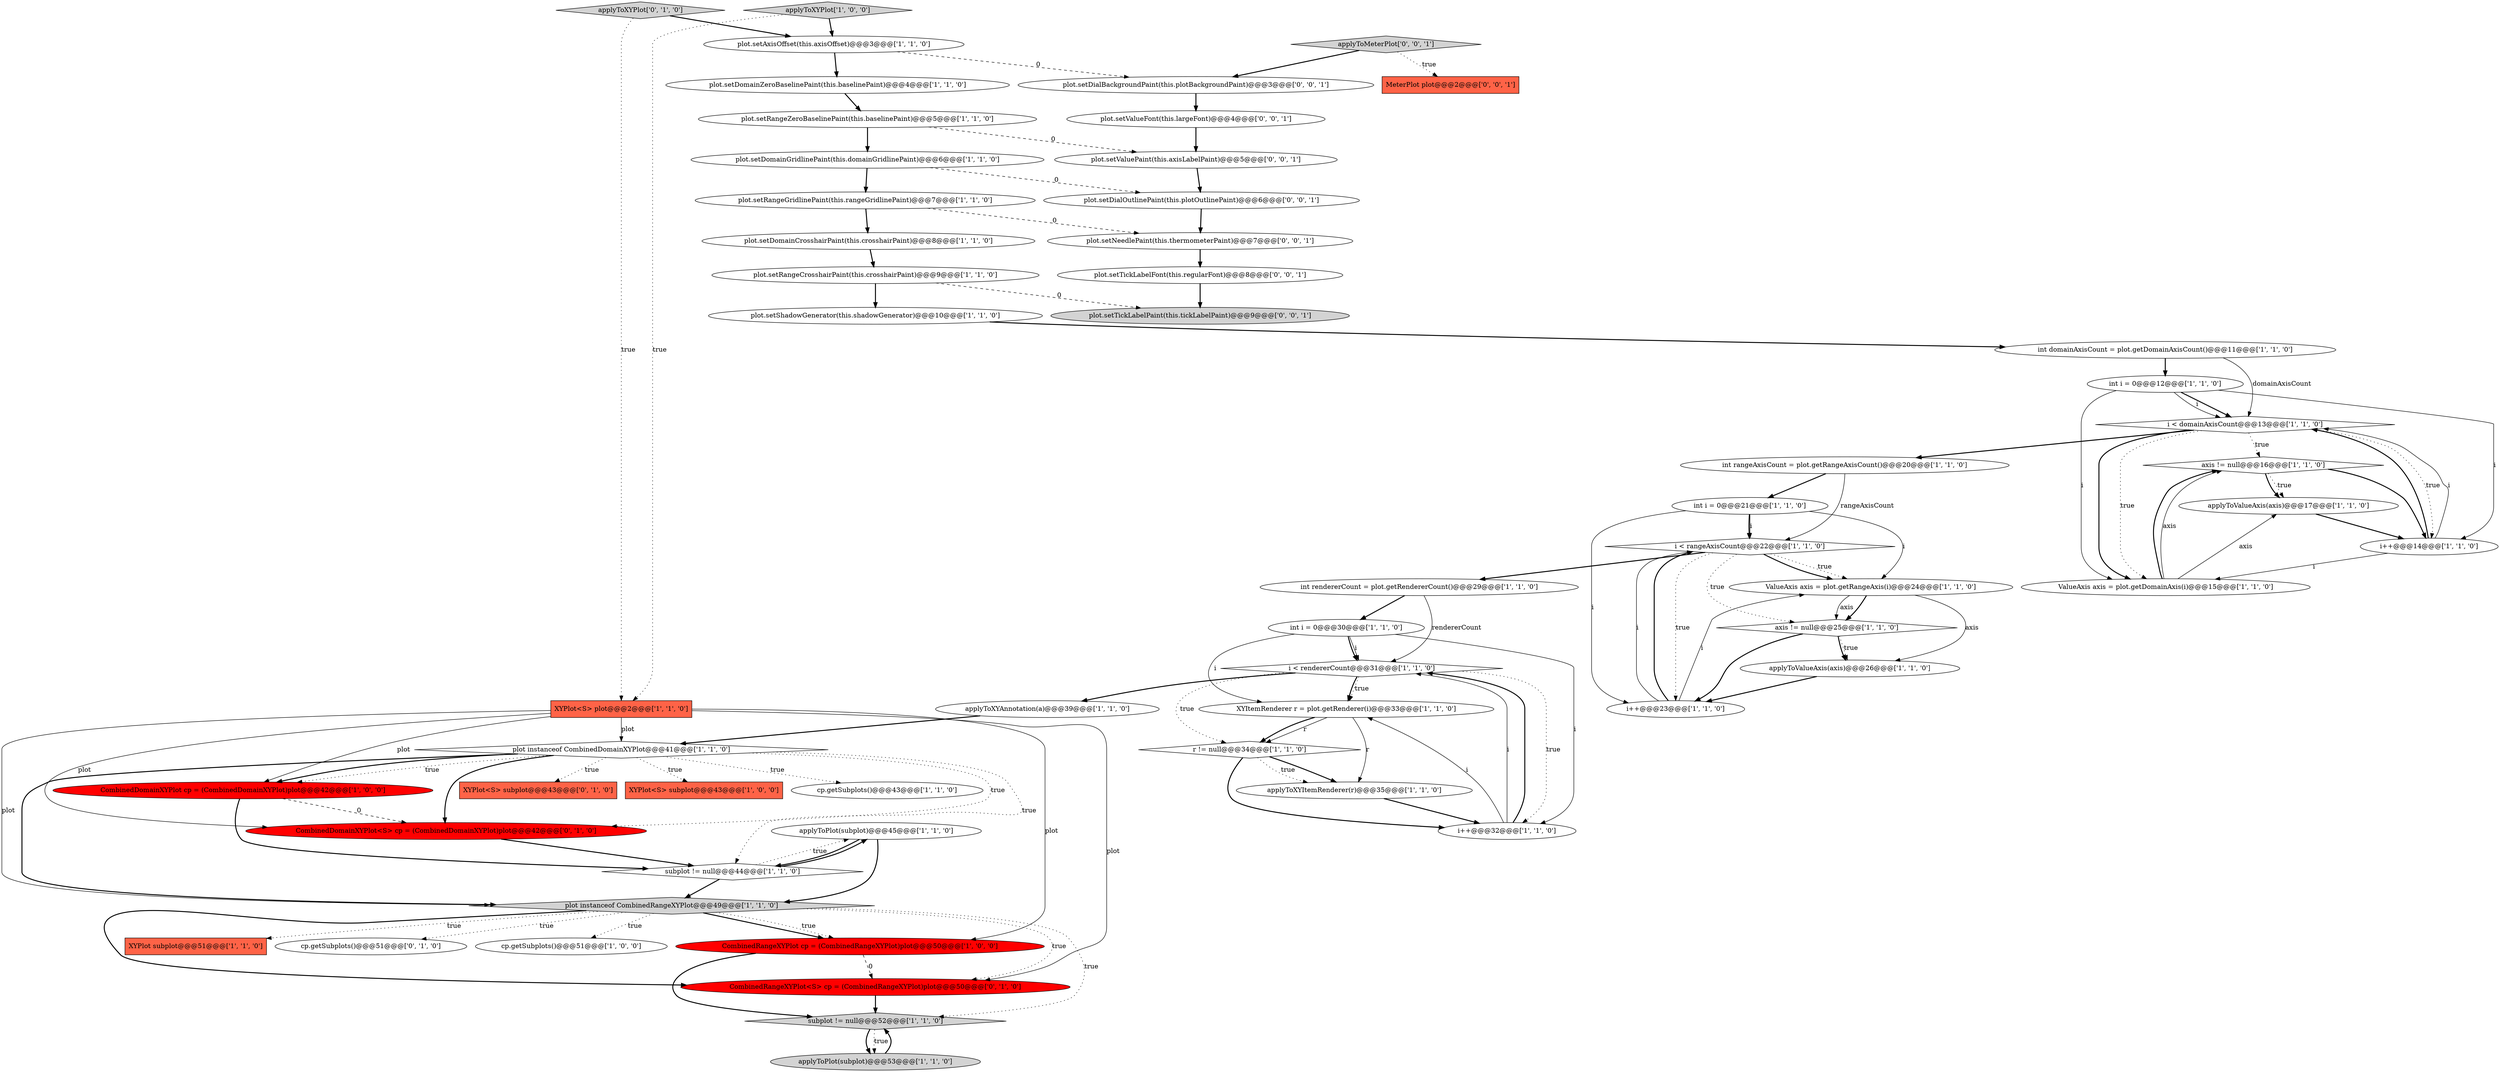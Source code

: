 digraph {
24 [style = filled, label = "applyToPlot(subplot)@@@45@@@['1', '1', '0']", fillcolor = white, shape = ellipse image = "AAA0AAABBB1BBB"];
45 [style = filled, label = "XYPlot<S> subplot@@@43@@@['0', '1', '0']", fillcolor = tomato, shape = box image = "AAA0AAABBB2BBB"];
35 [style = filled, label = "subplot != null@@@44@@@['1', '1', '0']", fillcolor = white, shape = diamond image = "AAA0AAABBB1BBB"];
32 [style = filled, label = "XYPlot subplot@@@51@@@['1', '1', '0']", fillcolor = tomato, shape = box image = "AAA0AAABBB1BBB"];
48 [style = filled, label = "CombinedDomainXYPlot<S> cp = (CombinedDomainXYPlot)plot@@@42@@@['0', '1', '0']", fillcolor = red, shape = ellipse image = "AAA1AAABBB2BBB"];
40 [style = filled, label = "applyToValueAxis(axis)@@@26@@@['1', '1', '0']", fillcolor = white, shape = ellipse image = "AAA0AAABBB1BBB"];
6 [style = filled, label = "ValueAxis axis = plot.getRangeAxis(i)@@@24@@@['1', '1', '0']", fillcolor = white, shape = ellipse image = "AAA0AAABBB1BBB"];
26 [style = filled, label = "axis != null@@@16@@@['1', '1', '0']", fillcolor = white, shape = diamond image = "AAA0AAABBB1BBB"];
42 [style = filled, label = "ValueAxis axis = plot.getDomainAxis(i)@@@15@@@['1', '1', '0']", fillcolor = white, shape = ellipse image = "AAA0AAABBB1BBB"];
0 [style = filled, label = "plot.setRangeZeroBaselinePaint(this.baselinePaint)@@@5@@@['1', '1', '0']", fillcolor = white, shape = ellipse image = "AAA0AAABBB1BBB"];
28 [style = filled, label = "applyToValueAxis(axis)@@@17@@@['1', '1', '0']", fillcolor = white, shape = ellipse image = "AAA0AAABBB1BBB"];
29 [style = filled, label = "i++@@@14@@@['1', '1', '0']", fillcolor = white, shape = ellipse image = "AAA0AAABBB1BBB"];
4 [style = filled, label = "cp.getSubplots()@@@51@@@['1', '0', '0']", fillcolor = white, shape = ellipse image = "AAA0AAABBB1BBB"];
8 [style = filled, label = "XYPlot<S> subplot@@@43@@@['1', '0', '0']", fillcolor = tomato, shape = box image = "AAA0AAABBB1BBB"];
14 [style = filled, label = "int i = 0@@@12@@@['1', '1', '0']", fillcolor = white, shape = ellipse image = "AAA0AAABBB1BBB"];
25 [style = filled, label = "XYPlot<S> plot@@@2@@@['1', '1', '0']", fillcolor = tomato, shape = box image = "AAA0AAABBB1BBB"];
53 [style = filled, label = "plot.setDialBackgroundPaint(this.plotBackgroundPaint)@@@3@@@['0', '0', '1']", fillcolor = white, shape = ellipse image = "AAA0AAABBB3BBB"];
7 [style = filled, label = "XYItemRenderer r = plot.getRenderer(i)@@@33@@@['1', '1', '0']", fillcolor = white, shape = ellipse image = "AAA0AAABBB1BBB"];
49 [style = filled, label = "plot.setValuePaint(this.axisLabelPaint)@@@5@@@['0', '0', '1']", fillcolor = white, shape = ellipse image = "AAA0AAABBB3BBB"];
57 [style = filled, label = "plot.setValueFont(this.largeFont)@@@4@@@['0', '0', '1']", fillcolor = white, shape = ellipse image = "AAA0AAABBB3BBB"];
31 [style = filled, label = "plot.setRangeCrosshairPaint(this.crosshairPaint)@@@9@@@['1', '1', '0']", fillcolor = white, shape = ellipse image = "AAA0AAABBB1BBB"];
39 [style = filled, label = "subplot != null@@@52@@@['1', '1', '0']", fillcolor = lightgray, shape = diamond image = "AAA0AAABBB1BBB"];
15 [style = filled, label = "plot instanceof CombinedDomainXYPlot@@@41@@@['1', '1', '0']", fillcolor = white, shape = diamond image = "AAA0AAABBB1BBB"];
19 [style = filled, label = "int rendererCount = plot.getRendererCount()@@@29@@@['1', '1', '0']", fillcolor = white, shape = ellipse image = "AAA0AAABBB1BBB"];
33 [style = filled, label = "applyToPlot(subplot)@@@53@@@['1', '1', '0']", fillcolor = lightgray, shape = ellipse image = "AAA0AAABBB1BBB"];
18 [style = filled, label = "plot.setDomainCrosshairPaint(this.crosshairPaint)@@@8@@@['1', '1', '0']", fillcolor = white, shape = ellipse image = "AAA0AAABBB1BBB"];
34 [style = filled, label = "axis != null@@@25@@@['1', '1', '0']", fillcolor = white, shape = diamond image = "AAA0AAABBB1BBB"];
3 [style = filled, label = "r != null@@@34@@@['1', '1', '0']", fillcolor = white, shape = diamond image = "AAA0AAABBB1BBB"];
5 [style = filled, label = "i < rangeAxisCount@@@22@@@['1', '1', '0']", fillcolor = white, shape = diamond image = "AAA0AAABBB1BBB"];
9 [style = filled, label = "cp.getSubplots()@@@43@@@['1', '1', '0']", fillcolor = white, shape = ellipse image = "AAA0AAABBB1BBB"];
12 [style = filled, label = "applyToXYItemRenderer(r)@@@35@@@['1', '1', '0']", fillcolor = white, shape = ellipse image = "AAA0AAABBB1BBB"];
21 [style = filled, label = "int rangeAxisCount = plot.getRangeAxisCount()@@@20@@@['1', '1', '0']", fillcolor = white, shape = ellipse image = "AAA0AAABBB1BBB"];
37 [style = filled, label = "plot.setRangeGridlinePaint(this.rangeGridlinePaint)@@@7@@@['1', '1', '0']", fillcolor = white, shape = ellipse image = "AAA0AAABBB1BBB"];
16 [style = filled, label = "applyToXYAnnotation(a)@@@39@@@['1', '1', '0']", fillcolor = white, shape = ellipse image = "AAA0AAABBB1BBB"];
43 [style = filled, label = "plot.setAxisOffset(this.axisOffset)@@@3@@@['1', '1', '0']", fillcolor = white, shape = ellipse image = "AAA0AAABBB1BBB"];
46 [style = filled, label = "applyToXYPlot['0', '1', '0']", fillcolor = lightgray, shape = diamond image = "AAA0AAABBB2BBB"];
47 [style = filled, label = "CombinedRangeXYPlot<S> cp = (CombinedRangeXYPlot)plot@@@50@@@['0', '1', '0']", fillcolor = red, shape = ellipse image = "AAA1AAABBB2BBB"];
44 [style = filled, label = "cp.getSubplots()@@@51@@@['0', '1', '0']", fillcolor = white, shape = ellipse image = "AAA0AAABBB2BBB"];
52 [style = filled, label = "MeterPlot plot@@@2@@@['0', '0', '1']", fillcolor = tomato, shape = box image = "AAA0AAABBB3BBB"];
1 [style = filled, label = "plot.setShadowGenerator(this.shadowGenerator)@@@10@@@['1', '1', '0']", fillcolor = white, shape = ellipse image = "AAA0AAABBB1BBB"];
56 [style = filled, label = "plot.setTickLabelPaint(this.tickLabelPaint)@@@9@@@['0', '0', '1']", fillcolor = lightgray, shape = ellipse image = "AAA0AAABBB3BBB"];
22 [style = filled, label = "int i = 0@@@21@@@['1', '1', '0']", fillcolor = white, shape = ellipse image = "AAA0AAABBB1BBB"];
11 [style = filled, label = "i++@@@32@@@['1', '1', '0']", fillcolor = white, shape = ellipse image = "AAA0AAABBB1BBB"];
50 [style = filled, label = "applyToMeterPlot['0', '0', '1']", fillcolor = lightgray, shape = diamond image = "AAA0AAABBB3BBB"];
41 [style = filled, label = "int i = 0@@@30@@@['1', '1', '0']", fillcolor = white, shape = ellipse image = "AAA0AAABBB1BBB"];
30 [style = filled, label = "plot.setDomainZeroBaselinePaint(this.baselinePaint)@@@4@@@['1', '1', '0']", fillcolor = white, shape = ellipse image = "AAA0AAABBB1BBB"];
54 [style = filled, label = "plot.setTickLabelFont(this.regularFont)@@@8@@@['0', '0', '1']", fillcolor = white, shape = ellipse image = "AAA0AAABBB3BBB"];
38 [style = filled, label = "i++@@@23@@@['1', '1', '0']", fillcolor = white, shape = ellipse image = "AAA0AAABBB1BBB"];
51 [style = filled, label = "plot.setNeedlePaint(this.thermometerPaint)@@@7@@@['0', '0', '1']", fillcolor = white, shape = ellipse image = "AAA0AAABBB3BBB"];
2 [style = filled, label = "i < domainAxisCount@@@13@@@['1', '1', '0']", fillcolor = white, shape = diamond image = "AAA0AAABBB1BBB"];
10 [style = filled, label = "plot instanceof CombinedRangeXYPlot@@@49@@@['1', '1', '0']", fillcolor = lightgray, shape = diamond image = "AAA0AAABBB1BBB"];
27 [style = filled, label = "CombinedDomainXYPlot cp = (CombinedDomainXYPlot)plot@@@42@@@['1', '0', '0']", fillcolor = red, shape = ellipse image = "AAA1AAABBB1BBB"];
13 [style = filled, label = "plot.setDomainGridlinePaint(this.domainGridlinePaint)@@@6@@@['1', '1', '0']", fillcolor = white, shape = ellipse image = "AAA0AAABBB1BBB"];
20 [style = filled, label = "i < rendererCount@@@31@@@['1', '1', '0']", fillcolor = white, shape = diamond image = "AAA0AAABBB1BBB"];
23 [style = filled, label = "applyToXYPlot['1', '0', '0']", fillcolor = lightgray, shape = diamond image = "AAA0AAABBB1BBB"];
55 [style = filled, label = "plot.setDialOutlinePaint(this.plotOutlinePaint)@@@6@@@['0', '0', '1']", fillcolor = white, shape = ellipse image = "AAA0AAABBB3BBB"];
36 [style = filled, label = "CombinedRangeXYPlot cp = (CombinedRangeXYPlot)plot@@@50@@@['1', '0', '0']", fillcolor = red, shape = ellipse image = "AAA1AAABBB1BBB"];
17 [style = filled, label = "int domainAxisCount = plot.getDomainAxisCount()@@@11@@@['1', '1', '0']", fillcolor = white, shape = ellipse image = "AAA0AAABBB1BBB"];
13->55 [style = dashed, label="0"];
54->56 [style = bold, label=""];
15->10 [style = bold, label=""];
10->44 [style = dotted, label="true"];
0->13 [style = bold, label=""];
20->11 [style = dotted, label="true"];
50->52 [style = dotted, label="true"];
37->51 [style = dashed, label="0"];
55->51 [style = bold, label=""];
11->20 [style = solid, label="i"];
31->1 [style = bold, label=""];
48->35 [style = bold, label=""];
40->38 [style = bold, label=""];
22->5 [style = solid, label="i"];
41->20 [style = bold, label=""];
10->32 [style = dotted, label="true"];
15->9 [style = dotted, label="true"];
49->55 [style = bold, label=""];
31->56 [style = dashed, label="0"];
5->38 [style = dotted, label="true"];
29->2 [style = bold, label=""];
20->16 [style = bold, label=""];
42->26 [style = solid, label="axis"];
15->8 [style = dotted, label="true"];
10->47 [style = dotted, label="true"];
38->6 [style = solid, label="i"];
17->14 [style = bold, label=""];
26->28 [style = dotted, label="true"];
42->28 [style = solid, label="axis"];
35->10 [style = bold, label=""];
25->48 [style = solid, label="plot"];
26->28 [style = bold, label=""];
10->4 [style = dotted, label="true"];
0->49 [style = dashed, label="0"];
24->10 [style = bold, label=""];
18->31 [style = bold, label=""];
25->15 [style = solid, label="plot"];
29->42 [style = solid, label="i"];
51->54 [style = bold, label=""];
2->29 [style = dotted, label="true"];
12->11 [style = bold, label=""];
3->11 [style = bold, label=""];
10->39 [style = dotted, label="true"];
5->6 [style = dotted, label="true"];
14->42 [style = solid, label="i"];
7->12 [style = solid, label="r"];
15->35 [style = dotted, label="true"];
47->39 [style = bold, label=""];
22->5 [style = bold, label=""];
7->3 [style = solid, label="r"];
1->17 [style = bold, label=""];
29->2 [style = solid, label="i"];
17->2 [style = solid, label="domainAxisCount"];
15->27 [style = dotted, label="true"];
13->37 [style = bold, label=""];
5->6 [style = bold, label=""];
41->7 [style = solid, label="i"];
5->34 [style = dotted, label="true"];
19->41 [style = bold, label=""];
21->22 [style = bold, label=""];
2->21 [style = bold, label=""];
20->3 [style = dotted, label="true"];
38->5 [style = solid, label="i"];
34->38 [style = bold, label=""];
20->7 [style = bold, label=""];
41->20 [style = solid, label="i"];
25->27 [style = solid, label="plot"];
22->38 [style = solid, label="i"];
46->25 [style = dotted, label="true"];
46->43 [style = bold, label=""];
6->40 [style = solid, label="axis"];
28->29 [style = bold, label=""];
38->5 [style = bold, label=""];
6->34 [style = bold, label=""];
34->40 [style = bold, label=""];
22->6 [style = solid, label="i"];
6->34 [style = solid, label="axis"];
23->43 [style = bold, label=""];
3->12 [style = bold, label=""];
20->7 [style = dotted, label="true"];
36->39 [style = bold, label=""];
27->35 [style = bold, label=""];
39->33 [style = bold, label=""];
35->24 [style = bold, label=""];
36->47 [style = dashed, label="0"];
5->19 [style = bold, label=""];
2->42 [style = dotted, label="true"];
15->48 [style = dotted, label="true"];
15->48 [style = bold, label=""];
2->26 [style = dotted, label="true"];
14->2 [style = bold, label=""];
19->20 [style = solid, label="rendererCount"];
30->0 [style = bold, label=""];
15->45 [style = dotted, label="true"];
41->11 [style = solid, label="i"];
27->48 [style = dashed, label="0"];
23->25 [style = dotted, label="true"];
34->40 [style = dotted, label="true"];
21->5 [style = solid, label="rangeAxisCount"];
11->20 [style = bold, label=""];
16->15 [style = bold, label=""];
42->26 [style = bold, label=""];
43->53 [style = dashed, label="0"];
35->24 [style = dotted, label="true"];
24->35 [style = bold, label=""];
53->57 [style = bold, label=""];
26->29 [style = bold, label=""];
25->47 [style = solid, label="plot"];
25->36 [style = solid, label="plot"];
11->7 [style = solid, label="i"];
43->30 [style = bold, label=""];
7->3 [style = bold, label=""];
10->36 [style = bold, label=""];
10->36 [style = dotted, label="true"];
25->10 [style = solid, label="plot"];
33->39 [style = bold, label=""];
14->29 [style = solid, label="i"];
3->12 [style = dotted, label="true"];
10->47 [style = bold, label=""];
37->18 [style = bold, label=""];
57->49 [style = bold, label=""];
15->27 [style = bold, label=""];
2->42 [style = bold, label=""];
50->53 [style = bold, label=""];
39->33 [style = dotted, label="true"];
14->2 [style = solid, label="i"];
}
